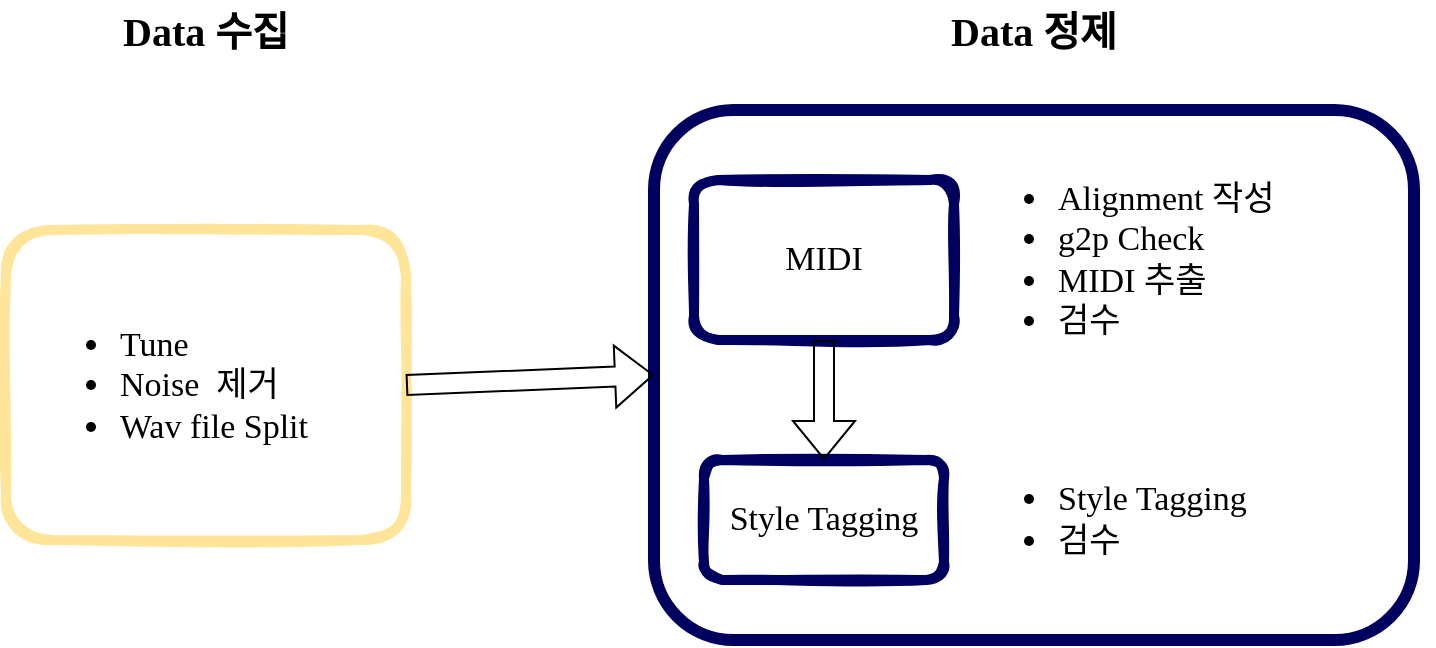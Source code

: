 <mxfile version="17.4.6" type="github">
  <diagram id="bYdH0A7eYf3jt_EvrW45" name="Page-1">
    <mxGraphModel dx="1071" dy="712" grid="1" gridSize="10" guides="1" tooltips="1" connect="1" arrows="1" fold="1" page="1" pageScale="1" pageWidth="827" pageHeight="1169" math="0" shadow="0">
      <root>
        <mxCell id="0" />
        <mxCell id="1" parent="0" />
        <mxCell id="xnQV9a3Z6vqpm0pV5S3U-1" value="" style="rounded=1;whiteSpace=wrap;html=1;strokeColor=#FFE599;strokeWidth=5;gradientColor=none;shadow=0;glass=0;sketch=1;perimeterSpacing=0;" parent="1" vertex="1">
          <mxGeometry x="30" y="205" width="200" height="155" as="geometry" />
        </mxCell>
        <mxCell id="xnQV9a3Z6vqpm0pV5S3U-2" value="" style="rounded=1;whiteSpace=wrap;html=1;strokeColor=#00005E;strokeWidth=6;" parent="1" vertex="1">
          <mxGeometry x="354" y="145" width="380" height="265" as="geometry" />
        </mxCell>
        <mxCell id="DYIPkd5MB8kChP2E2KvI-2" value="Data 수집" style="text;html=1;strokeColor=none;fillColor=none;align=center;verticalAlign=middle;whiteSpace=wrap;rounded=0;fontStyle=1;fontSize=20;fontFamily=Comic Sans MS;" vertex="1" parent="1">
          <mxGeometry x="80" y="90" width="100" height="30" as="geometry" />
        </mxCell>
        <mxCell id="DYIPkd5MB8kChP2E2KvI-3" value="&lt;ul style=&quot;font-size: 17px;&quot;&gt;&lt;li style=&quot;font-size: 17px;&quot;&gt;Tune&lt;/li&gt;&lt;li style=&quot;font-size: 17px;&quot;&gt;Noise&amp;nbsp; 제거&lt;/li&gt;&lt;li style=&quot;font-size: 17px;&quot;&gt;Wav file Split&lt;/li&gt;&lt;/ul&gt;" style="text;html=1;strokeColor=none;fillColor=none;align=left;verticalAlign=middle;whiteSpace=wrap;rounded=0;shadow=0;glass=0;sketch=1;fontFamily=Comic Sans MS;fontSize=17;" vertex="1" parent="1">
          <mxGeometry x="45" y="217.5" width="170" height="130" as="geometry" />
        </mxCell>
        <mxCell id="DYIPkd5MB8kChP2E2KvI-5" value="Data 정제" style="text;html=1;strokeColor=none;fillColor=none;align=center;verticalAlign=middle;whiteSpace=wrap;rounded=0;fontStyle=1;fontSize=20;fontFamily=Comic Sans MS;" vertex="1" parent="1">
          <mxGeometry x="494" y="90" width="100" height="30" as="geometry" />
        </mxCell>
        <mxCell id="DYIPkd5MB8kChP2E2KvI-7" value="MIDI" style="rounded=1;whiteSpace=wrap;html=1;shadow=0;glass=0;sketch=1;fontFamily=Comic Sans MS;fontSize=17;strokeColor=#00005E;strokeWidth=5;fillColor=#FFFFFF;gradientColor=none;" vertex="1" parent="1">
          <mxGeometry x="374" y="180" width="130" height="80" as="geometry" />
        </mxCell>
        <mxCell id="DYIPkd5MB8kChP2E2KvI-9" value="Style Tagging" style="rounded=1;whiteSpace=wrap;html=1;shadow=0;glass=0;sketch=1;fontFamily=Comic Sans MS;fontSize=17;strokeColor=#00005E;strokeWidth=5;fillColor=#FFFFFF;gradientColor=none;" vertex="1" parent="1">
          <mxGeometry x="379" y="320" width="120" height="60" as="geometry" />
        </mxCell>
        <mxCell id="DYIPkd5MB8kChP2E2KvI-11" value="" style="shape=flexArrow;endArrow=classic;html=1;rounded=0;fontFamily=Comic Sans MS;fontSize=17;exitX=0.5;exitY=1;exitDx=0;exitDy=0;entryX=0.5;entryY=0;entryDx=0;entryDy=0;" edge="1" parent="1" source="DYIPkd5MB8kChP2E2KvI-7" target="DYIPkd5MB8kChP2E2KvI-9">
          <mxGeometry width="50" height="50" relative="1" as="geometry">
            <mxPoint x="454" y="390" as="sourcePoint" />
            <mxPoint x="504" y="340" as="targetPoint" />
          </mxGeometry>
        </mxCell>
        <mxCell id="DYIPkd5MB8kChP2E2KvI-13" value="&lt;ul style=&quot;font-size: 17px&quot;&gt;&lt;li style=&quot;font-size: 17px&quot;&gt;Alignment 작성&lt;/li&gt;&lt;li style=&quot;font-size: 17px&quot;&gt;g2p Check&lt;/li&gt;&lt;li style=&quot;font-size: 17px&quot;&gt;MIDI 추출&lt;/li&gt;&lt;li style=&quot;font-size: 17px&quot;&gt;검수&lt;/li&gt;&lt;/ul&gt;" style="text;html=1;strokeColor=none;fillColor=none;align=left;verticalAlign=middle;whiteSpace=wrap;rounded=0;shadow=0;glass=0;sketch=1;fontFamily=Comic Sans MS;fontSize=17;" vertex="1" parent="1">
          <mxGeometry x="514" y="180" width="230" height="80" as="geometry" />
        </mxCell>
        <mxCell id="DYIPkd5MB8kChP2E2KvI-14" value="&lt;ul style=&quot;font-size: 17px&quot;&gt;&lt;li style=&quot;font-size: 17px&quot;&gt;Style Tagging&lt;/li&gt;&lt;li style=&quot;font-size: 17px&quot;&gt;검수&lt;/li&gt;&lt;/ul&gt;" style="text;html=1;strokeColor=none;fillColor=none;align=left;verticalAlign=middle;whiteSpace=wrap;rounded=0;shadow=0;glass=0;sketch=1;fontFamily=Comic Sans MS;fontSize=17;" vertex="1" parent="1">
          <mxGeometry x="514" y="325" width="190" height="50" as="geometry" />
        </mxCell>
        <mxCell id="DYIPkd5MB8kChP2E2KvI-16" value="" style="shape=flexArrow;endArrow=classic;html=1;rounded=0;fontFamily=Comic Sans MS;fontSize=17;exitX=1;exitY=0.5;exitDx=0;exitDy=0;entryX=0;entryY=0.5;entryDx=0;entryDy=0;" edge="1" parent="1" source="xnQV9a3Z6vqpm0pV5S3U-1" target="xnQV9a3Z6vqpm0pV5S3U-2">
          <mxGeometry width="50" height="50" relative="1" as="geometry">
            <mxPoint x="400" y="310" as="sourcePoint" />
            <mxPoint x="450" y="260" as="targetPoint" />
          </mxGeometry>
        </mxCell>
      </root>
    </mxGraphModel>
  </diagram>
</mxfile>
